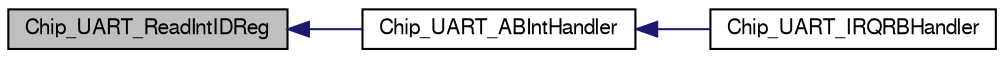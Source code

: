 digraph "Chip_UART_ReadIntIDReg"
{
  edge [fontname="FreeSans",fontsize="10",labelfontname="FreeSans",labelfontsize="10"];
  node [fontname="FreeSans",fontsize="10",shape=record];
  rankdir="LR";
  Node1 [label="Chip_UART_ReadIntIDReg",height=0.2,width=0.4,color="black", fillcolor="grey75", style="filled", fontcolor="black"];
  Node1 -> Node2 [dir="back",color="midnightblue",fontsize="10",style="solid"];
  Node2 [label="Chip_UART_ABIntHandler",height=0.2,width=0.4,color="black", fillcolor="white", style="filled",URL="$uart__17xx__40xx_8c.html#a250da66117563793dbcdb06b6c8b9bd9"];
  Node2 -> Node3 [dir="back",color="midnightblue",fontsize="10",style="solid"];
  Node3 [label="Chip_UART_IRQRBHandler",height=0.2,width=0.4,color="black", fillcolor="white", style="filled",URL="$group__UART__17XX__40XX.html#ga8ab537af48951658e60af145690b656e",tooltip="UART receive/transmit interrupt handler for ring buffers. "];
}
